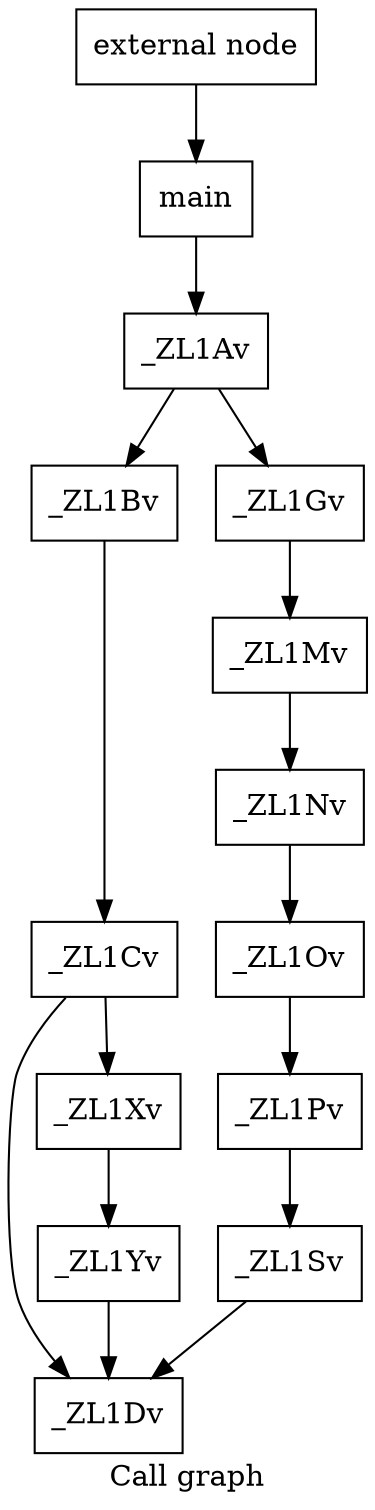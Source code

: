 digraph "Call graph" {
	label="Call graph";

	Node0x559cd6f45e10 [shape=record,label="{external node}"];
	Node0x559cd6f45e10 -> Node0x559cd6f43b60;
	Node0x559cd6f43b60 [shape=record,label="{main}"];
	Node0x559cd6f43b60 -> Node0x559cd6f4d1d0;
	Node0x559cd6f4d1d0 [shape=record,label="{_ZL1Av}"];
	Node0x559cd6f4d1d0 -> Node0x559cd6f43330;
	Node0x559cd6f4d1d0 -> Node0x559cd6f43810;
	Node0x559cd6f43330 [shape=record,label="{_ZL1Bv}"];
	Node0x559cd6f43330 -> Node0x559cd6f41e70;
	Node0x559cd6f43810 [shape=record,label="{_ZL1Gv}"];
	Node0x559cd6f43810 -> Node0x559cd6f422b0;
	Node0x559cd6f41e70 [shape=record,label="{_ZL1Cv}"];
	Node0x559cd6f41e70 -> Node0x559cd6f42890;
	Node0x559cd6f41e70 -> Node0x559cd6f42e20;
	Node0x559cd6f422b0 [shape=record,label="{_ZL1Mv}"];
	Node0x559cd6f422b0 -> Node0x559cd6f09080;
	Node0x559cd6f42890 [shape=record,label="{_ZL1Dv}"];
	Node0x559cd6f42e20 [shape=record,label="{_ZL1Xv}"];
	Node0x559cd6f42e20 -> Node0x559cd6f428c0;
	Node0x559cd6f428c0 [shape=record,label="{_ZL1Yv}"];
	Node0x559cd6f428c0 -> Node0x559cd6f42890;
	Node0x559cd6f09080 [shape=record,label="{_ZL1Nv}"];
	Node0x559cd6f09080 -> Node0x559cd6f0dea0;
	Node0x559cd6f0dea0 [shape=record,label="{_ZL1Ov}"];
	Node0x559cd6f0dea0 -> Node0x559cd6f041f0;
	Node0x559cd6f041f0 [shape=record,label="{_ZL1Pv}"];
	Node0x559cd6f041f0 -> Node0x559cd6f0afc0;
	Node0x559cd6f0afc0 [shape=record,label="{_ZL1Sv}"];
	Node0x559cd6f0afc0 -> Node0x559cd6f42890;
}
